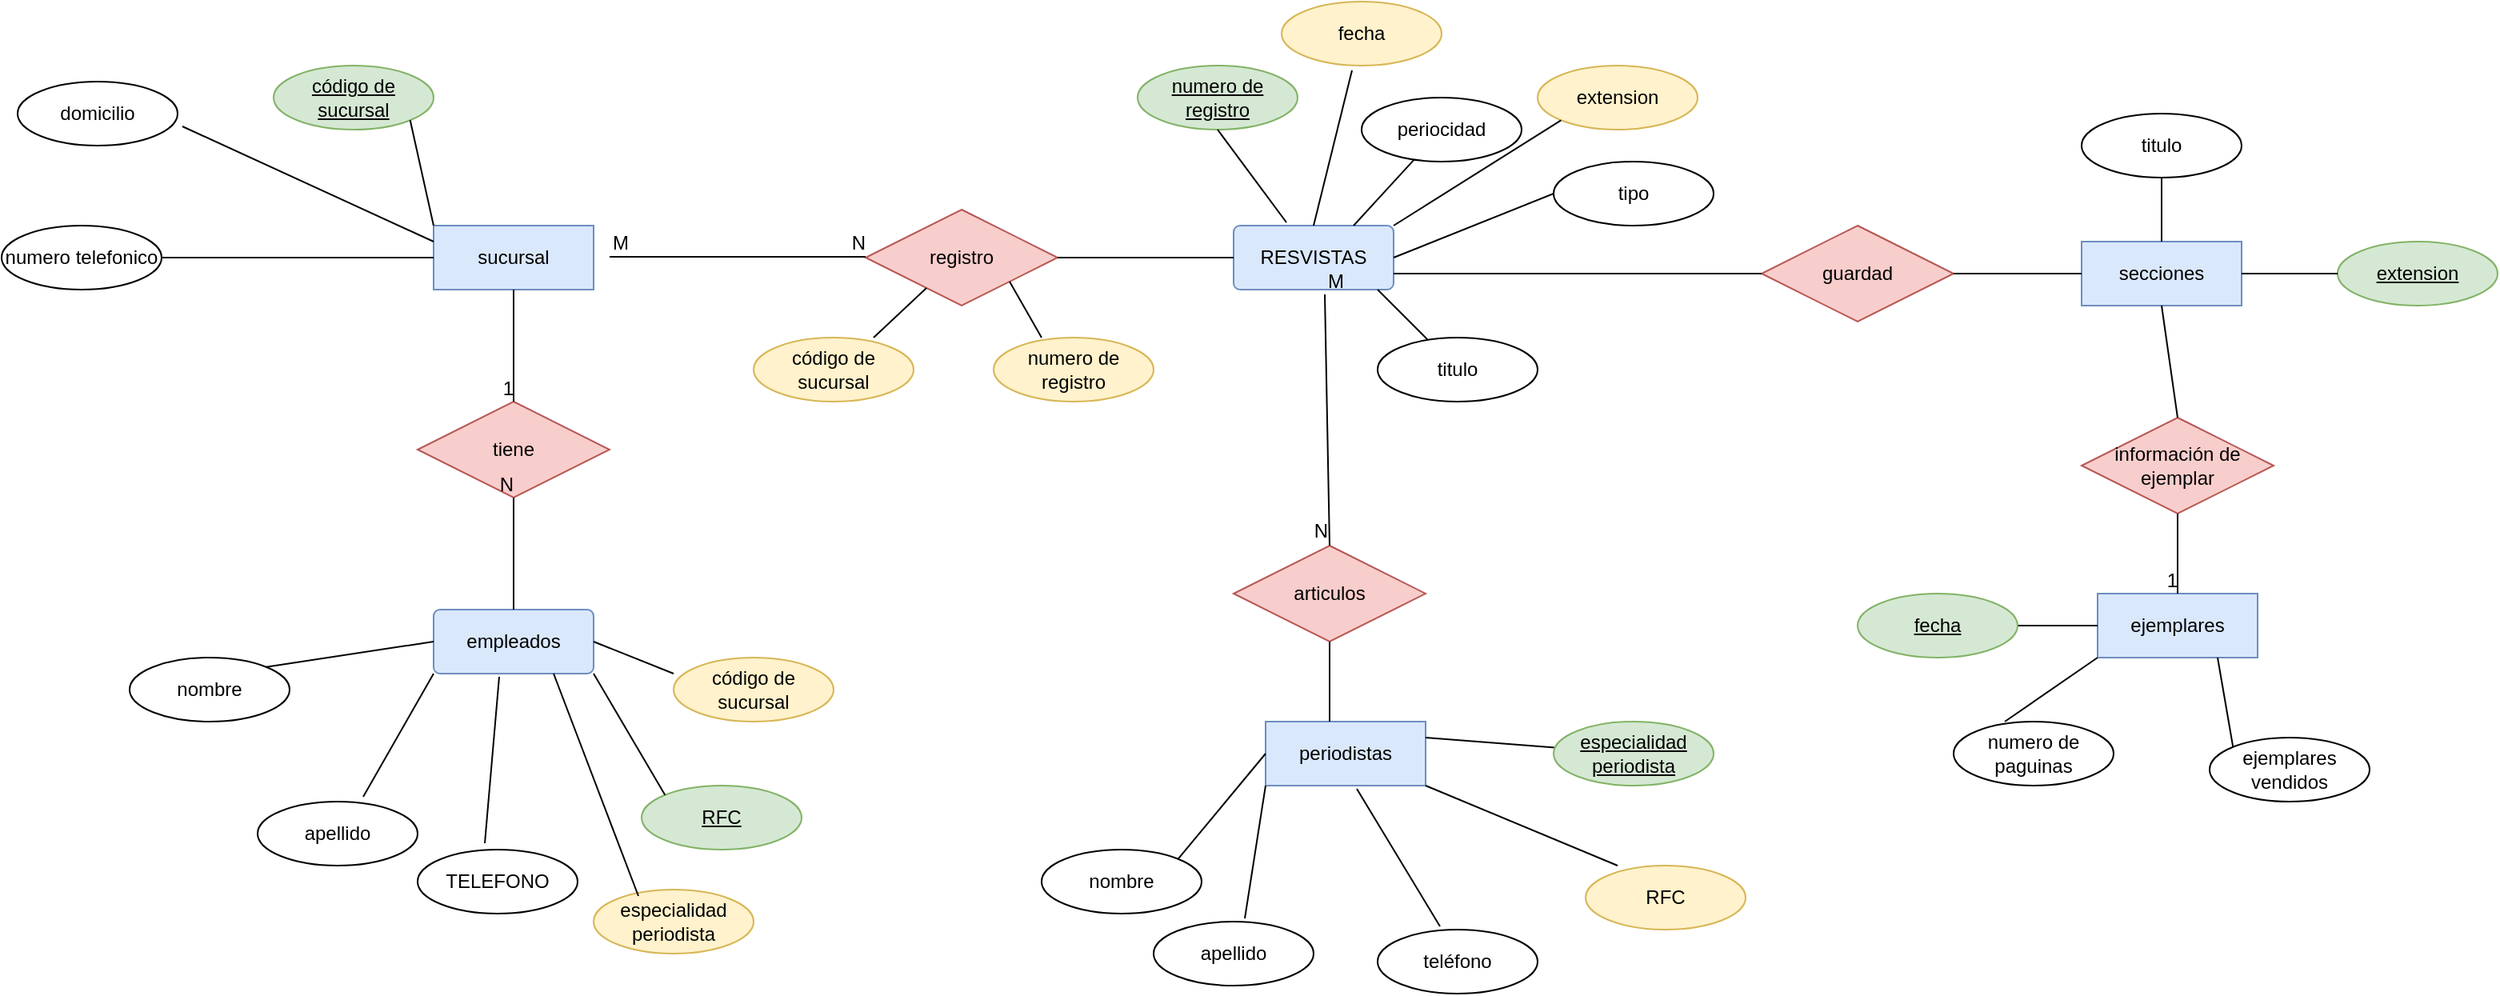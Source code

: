 <mxfile version="20.3.3" type="github">
  <diagram id="frmk01e6OhTMQ0rjIX1m" name="Página-1">
    <mxGraphModel dx="2249" dy="1963" grid="1" gridSize="10" guides="1" tooltips="1" connect="1" arrows="1" fold="1" page="1" pageScale="1" pageWidth="827" pageHeight="1169" math="0" shadow="0">
      <root>
        <mxCell id="0" />
        <mxCell id="1" parent="0" />
        <mxCell id="WXsgNVBY0Njwc3MzDoKF-1" value="sucursal" style="whiteSpace=wrap;html=1;align=center;fillColor=#dae8fc;strokeColor=#6c8ebf;" vertex="1" parent="1">
          <mxGeometry x="60" y="130" width="100" height="40" as="geometry" />
        </mxCell>
        <mxCell id="WXsgNVBY0Njwc3MzDoKF-3" value="empleados" style="rounded=1;arcSize=10;whiteSpace=wrap;html=1;align=center;fillColor=#dae8fc;strokeColor=#6c8ebf;" vertex="1" parent="1">
          <mxGeometry x="60" y="370" width="100" height="40" as="geometry" />
        </mxCell>
        <mxCell id="WXsgNVBY0Njwc3MzDoKF-4" value="RESVISTAS" style="rounded=1;arcSize=10;whiteSpace=wrap;html=1;align=center;fillColor=#dae8fc;strokeColor=#6c8ebf;" vertex="1" parent="1">
          <mxGeometry x="560" y="130" width="100" height="40" as="geometry" />
        </mxCell>
        <mxCell id="WXsgNVBY0Njwc3MzDoKF-5" value="domicilio" style="ellipse;whiteSpace=wrap;html=1;align=center;" vertex="1" parent="1">
          <mxGeometry x="-200" y="40" width="100" height="40" as="geometry" />
        </mxCell>
        <mxCell id="WXsgNVBY0Njwc3MzDoKF-6" value="numero telefonico" style="ellipse;whiteSpace=wrap;html=1;align=center;" vertex="1" parent="1">
          <mxGeometry x="-210" y="130" width="100" height="40" as="geometry" />
        </mxCell>
        <mxCell id="WXsgNVBY0Njwc3MzDoKF-10" value="código de sucursal" style="ellipse;whiteSpace=wrap;html=1;align=center;fontStyle=4;fillColor=#d5e8d4;strokeColor=#82b366;" vertex="1" parent="1">
          <mxGeometry x="-40" y="30" width="100" height="40" as="geometry" />
        </mxCell>
        <mxCell id="WXsgNVBY0Njwc3MzDoKF-11" value="" style="endArrow=none;html=1;rounded=0;exitX=1;exitY=1;exitDx=0;exitDy=0;entryX=0;entryY=0;entryDx=0;entryDy=0;" edge="1" parent="1" source="WXsgNVBY0Njwc3MzDoKF-10" target="WXsgNVBY0Njwc3MzDoKF-1">
          <mxGeometry width="50" height="50" relative="1" as="geometry">
            <mxPoint x="130" y="160" as="sourcePoint" />
            <mxPoint x="180" y="110" as="targetPoint" />
          </mxGeometry>
        </mxCell>
        <mxCell id="WXsgNVBY0Njwc3MzDoKF-12" value="" style="endArrow=none;html=1;rounded=0;entryX=0;entryY=0.25;entryDx=0;entryDy=0;exitX=1.03;exitY=0.7;exitDx=0;exitDy=0;exitPerimeter=0;" edge="1" parent="1" source="WXsgNVBY0Njwc3MzDoKF-5" target="WXsgNVBY0Njwc3MzDoKF-1">
          <mxGeometry width="50" height="50" relative="1" as="geometry">
            <mxPoint x="60" y="200" as="sourcePoint" />
            <mxPoint x="110" y="150" as="targetPoint" />
          </mxGeometry>
        </mxCell>
        <mxCell id="WXsgNVBY0Njwc3MzDoKF-13" value="" style="endArrow=none;html=1;rounded=0;entryX=0;entryY=0.5;entryDx=0;entryDy=0;exitX=1;exitY=0.5;exitDx=0;exitDy=0;" edge="1" parent="1" source="WXsgNVBY0Njwc3MzDoKF-6" target="WXsgNVBY0Njwc3MzDoKF-1">
          <mxGeometry width="50" height="50" relative="1" as="geometry">
            <mxPoint x="30" y="205" as="sourcePoint" />
            <mxPoint x="80" y="155" as="targetPoint" />
          </mxGeometry>
        </mxCell>
        <mxCell id="WXsgNVBY0Njwc3MzDoKF-17" value="nombre" style="ellipse;whiteSpace=wrap;html=1;align=center;" vertex="1" parent="1">
          <mxGeometry x="-130" y="400" width="100" height="40" as="geometry" />
        </mxCell>
        <mxCell id="WXsgNVBY0Njwc3MzDoKF-18" value="apellido" style="ellipse;whiteSpace=wrap;html=1;align=center;" vertex="1" parent="1">
          <mxGeometry x="-50" y="490" width="100" height="40" as="geometry" />
        </mxCell>
        <mxCell id="WXsgNVBY0Njwc3MzDoKF-19" value="TELEFONO" style="ellipse;whiteSpace=wrap;html=1;align=center;" vertex="1" parent="1">
          <mxGeometry x="50" y="520" width="100" height="40" as="geometry" />
        </mxCell>
        <mxCell id="WXsgNVBY0Njwc3MzDoKF-20" value="RFC" style="ellipse;whiteSpace=wrap;html=1;align=center;fontStyle=4;fillColor=#d5e8d4;strokeColor=#82b366;" vertex="1" parent="1">
          <mxGeometry x="190" y="480" width="100" height="40" as="geometry" />
        </mxCell>
        <mxCell id="WXsgNVBY0Njwc3MzDoKF-21" value="" style="endArrow=none;html=1;rounded=0;entryX=0;entryY=0.5;entryDx=0;entryDy=0;exitX=1;exitY=0;exitDx=0;exitDy=0;" edge="1" parent="1" source="WXsgNVBY0Njwc3MzDoKF-17" target="WXsgNVBY0Njwc3MzDoKF-3">
          <mxGeometry width="50" height="50" relative="1" as="geometry">
            <mxPoint x="60" y="410" as="sourcePoint" />
            <mxPoint x="110" y="360" as="targetPoint" />
          </mxGeometry>
        </mxCell>
        <mxCell id="WXsgNVBY0Njwc3MzDoKF-22" value="" style="endArrow=none;html=1;rounded=0;exitX=0.66;exitY=-0.075;exitDx=0;exitDy=0;exitPerimeter=0;entryX=0;entryY=1;entryDx=0;entryDy=0;" edge="1" parent="1" source="WXsgNVBY0Njwc3MzDoKF-18" target="WXsgNVBY0Njwc3MzDoKF-3">
          <mxGeometry width="50" height="50" relative="1" as="geometry">
            <mxPoint x="90" y="470" as="sourcePoint" />
            <mxPoint x="140" y="420" as="targetPoint" />
          </mxGeometry>
        </mxCell>
        <mxCell id="WXsgNVBY0Njwc3MzDoKF-23" value="" style="endArrow=none;html=1;rounded=0;exitX=0.42;exitY=-0.1;exitDx=0;exitDy=0;exitPerimeter=0;entryX=0.41;entryY=1.05;entryDx=0;entryDy=0;entryPerimeter=0;" edge="1" parent="1" source="WXsgNVBY0Njwc3MzDoKF-19" target="WXsgNVBY0Njwc3MzDoKF-3">
          <mxGeometry width="50" height="50" relative="1" as="geometry">
            <mxPoint x="180" y="470" as="sourcePoint" />
            <mxPoint x="230" y="420" as="targetPoint" />
          </mxGeometry>
        </mxCell>
        <mxCell id="WXsgNVBY0Njwc3MzDoKF-24" value="" style="endArrow=none;html=1;rounded=0;exitX=0;exitY=0;exitDx=0;exitDy=0;entryX=1;entryY=1;entryDx=0;entryDy=0;" edge="1" parent="1" source="WXsgNVBY0Njwc3MzDoKF-20" target="WXsgNVBY0Njwc3MzDoKF-3">
          <mxGeometry width="50" height="50" relative="1" as="geometry">
            <mxPoint x="280" y="430" as="sourcePoint" />
            <mxPoint x="330" y="380" as="targetPoint" />
          </mxGeometry>
        </mxCell>
        <mxCell id="WXsgNVBY0Njwc3MzDoKF-25" value="tiene" style="shape=rhombus;perimeter=rhombusPerimeter;whiteSpace=wrap;html=1;align=center;fillColor=#f8cecc;strokeColor=#b85450;" vertex="1" parent="1">
          <mxGeometry x="50" y="240" width="120" height="60" as="geometry" />
        </mxCell>
        <mxCell id="WXsgNVBY0Njwc3MzDoKF-32" value="registro" style="shape=rhombus;perimeter=rhombusPerimeter;whiteSpace=wrap;html=1;align=center;fillColor=#f8cecc;strokeColor=#b85450;" vertex="1" parent="1">
          <mxGeometry x="330" y="120" width="120" height="60" as="geometry" />
        </mxCell>
        <mxCell id="WXsgNVBY0Njwc3MzDoKF-40" value="tipo" style="ellipse;whiteSpace=wrap;html=1;align=center;" vertex="1" parent="1">
          <mxGeometry x="760" y="90" width="100" height="40" as="geometry" />
        </mxCell>
        <mxCell id="WXsgNVBY0Njwc3MzDoKF-41" value="titulo" style="ellipse;whiteSpace=wrap;html=1;align=center;" vertex="1" parent="1">
          <mxGeometry x="650" y="200" width="100" height="40" as="geometry" />
        </mxCell>
        <mxCell id="WXsgNVBY0Njwc3MzDoKF-42" value="numero de registro" style="ellipse;whiteSpace=wrap;html=1;align=center;fontStyle=4;fillColor=#d5e8d4;strokeColor=#82b366;" vertex="1" parent="1">
          <mxGeometry x="500" y="30" width="100" height="40" as="geometry" />
        </mxCell>
        <mxCell id="WXsgNVBY0Njwc3MzDoKF-43" value="articulos" style="shape=rhombus;perimeter=rhombusPerimeter;whiteSpace=wrap;html=1;align=center;fillColor=#f8cecc;strokeColor=#b85450;" vertex="1" parent="1">
          <mxGeometry x="560" y="330" width="120" height="60" as="geometry" />
        </mxCell>
        <mxCell id="WXsgNVBY0Njwc3MzDoKF-44" value="periodistas" style="whiteSpace=wrap;html=1;align=center;fillColor=#dae8fc;strokeColor=#6c8ebf;" vertex="1" parent="1">
          <mxGeometry x="580" y="440" width="100" height="40" as="geometry" />
        </mxCell>
        <mxCell id="WXsgNVBY0Njwc3MzDoKF-45" value="nombre" style="ellipse;whiteSpace=wrap;html=1;align=center;" vertex="1" parent="1">
          <mxGeometry x="440" y="520" width="100" height="40" as="geometry" />
        </mxCell>
        <mxCell id="WXsgNVBY0Njwc3MzDoKF-46" value="apellido" style="ellipse;whiteSpace=wrap;html=1;align=center;" vertex="1" parent="1">
          <mxGeometry x="510" y="565" width="100" height="40" as="geometry" />
        </mxCell>
        <mxCell id="WXsgNVBY0Njwc3MzDoKF-47" value="teléfono" style="ellipse;whiteSpace=wrap;html=1;align=center;" vertex="1" parent="1">
          <mxGeometry x="650" y="570" width="100" height="40" as="geometry" />
        </mxCell>
        <mxCell id="WXsgNVBY0Njwc3MzDoKF-48" value="RFC" style="ellipse;whiteSpace=wrap;html=1;align=center;fillColor=#fff2cc;strokeColor=#d6b656;" vertex="1" parent="1">
          <mxGeometry x="780" y="530" width="100" height="40" as="geometry" />
        </mxCell>
        <mxCell id="WXsgNVBY0Njwc3MzDoKF-50" value="" style="endArrow=none;html=1;rounded=0;exitX=1;exitY=0;exitDx=0;exitDy=0;entryX=0;entryY=0.5;entryDx=0;entryDy=0;" edge="1" parent="1" source="WXsgNVBY0Njwc3MzDoKF-45" target="WXsgNVBY0Njwc3MzDoKF-44">
          <mxGeometry width="50" height="50" relative="1" as="geometry">
            <mxPoint x="520" y="485" as="sourcePoint" />
            <mxPoint x="570" y="435" as="targetPoint" />
          </mxGeometry>
        </mxCell>
        <mxCell id="WXsgNVBY0Njwc3MzDoKF-51" value="" style="endArrow=none;html=1;rounded=0;exitX=0.57;exitY=-0.05;exitDx=0;exitDy=0;exitPerimeter=0;entryX=0;entryY=1;entryDx=0;entryDy=0;" edge="1" parent="1" source="WXsgNVBY0Njwc3MzDoKF-46" target="WXsgNVBY0Njwc3MzDoKF-44">
          <mxGeometry width="50" height="50" relative="1" as="geometry">
            <mxPoint x="530" y="550" as="sourcePoint" />
            <mxPoint x="580" y="500" as="targetPoint" />
          </mxGeometry>
        </mxCell>
        <mxCell id="WXsgNVBY0Njwc3MzDoKF-52" value="" style="endArrow=none;html=1;rounded=0;exitX=0.39;exitY=-0.05;exitDx=0;exitDy=0;entryX=0.57;entryY=1.05;entryDx=0;entryDy=0;entryPerimeter=0;exitPerimeter=0;" edge="1" parent="1" source="WXsgNVBY0Njwc3MzDoKF-47" target="WXsgNVBY0Njwc3MzDoKF-44">
          <mxGeometry width="50" height="50" relative="1" as="geometry">
            <mxPoint x="595" y="540" as="sourcePoint" />
            <mxPoint x="645" y="490" as="targetPoint" />
          </mxGeometry>
        </mxCell>
        <mxCell id="WXsgNVBY0Njwc3MzDoKF-53" value="" style="endArrow=none;html=1;rounded=0;exitX=1;exitY=1;exitDx=0;exitDy=0;entryX=0.2;entryY=0;entryDx=0;entryDy=0;entryPerimeter=0;" edge="1" parent="1" source="WXsgNVBY0Njwc3MzDoKF-44" target="WXsgNVBY0Njwc3MzDoKF-48">
          <mxGeometry width="50" height="50" relative="1" as="geometry">
            <mxPoint x="660" y="525" as="sourcePoint" />
            <mxPoint x="710" y="475" as="targetPoint" />
          </mxGeometry>
        </mxCell>
        <mxCell id="WXsgNVBY0Njwc3MzDoKF-54" value="" style="endArrow=none;html=1;rounded=0;exitX=1;exitY=0.25;exitDx=0;exitDy=0;" edge="1" parent="1" source="WXsgNVBY0Njwc3MzDoKF-44" target="WXsgNVBY0Njwc3MzDoKF-109">
          <mxGeometry width="50" height="50" relative="1" as="geometry">
            <mxPoint x="680" y="450" as="sourcePoint" />
            <mxPoint x="761" y="453" as="targetPoint" />
          </mxGeometry>
        </mxCell>
        <mxCell id="WXsgNVBY0Njwc3MzDoKF-57" value="" style="endArrow=none;html=1;rounded=0;entryX=0.5;entryY=1;entryDx=0;entryDy=0;exitX=0.4;exitY=0;exitDx=0;exitDy=0;exitPerimeter=0;" edge="1" parent="1" source="WXsgNVBY0Njwc3MzDoKF-44" target="WXsgNVBY0Njwc3MzDoKF-43">
          <mxGeometry width="50" height="50" relative="1" as="geometry">
            <mxPoint x="530" y="440" as="sourcePoint" />
            <mxPoint x="580" y="390" as="targetPoint" />
          </mxGeometry>
        </mxCell>
        <mxCell id="WXsgNVBY0Njwc3MzDoKF-58" value="" style="endArrow=none;html=1;rounded=0;exitX=0.33;exitY=-0.05;exitDx=0;exitDy=0;exitPerimeter=0;entryX=0.5;entryY=1;entryDx=0;entryDy=0;" edge="1" parent="1" source="WXsgNVBY0Njwc3MzDoKF-4" target="WXsgNVBY0Njwc3MzDoKF-42">
          <mxGeometry width="50" height="50" relative="1" as="geometry">
            <mxPoint x="590" y="160" as="sourcePoint" />
            <mxPoint x="640" y="110" as="targetPoint" />
          </mxGeometry>
        </mxCell>
        <mxCell id="WXsgNVBY0Njwc3MzDoKF-60" value="" style="endArrow=none;html=1;rounded=0;exitX=1;exitY=0.5;exitDx=0;exitDy=0;entryX=0;entryY=0.5;entryDx=0;entryDy=0;" edge="1" parent="1" source="WXsgNVBY0Njwc3MzDoKF-4" target="WXsgNVBY0Njwc3MzDoKF-40">
          <mxGeometry width="50" height="50" relative="1" as="geometry">
            <mxPoint x="660" y="190" as="sourcePoint" />
            <mxPoint x="710" y="140" as="targetPoint" />
          </mxGeometry>
        </mxCell>
        <mxCell id="WXsgNVBY0Njwc3MzDoKF-61" value="" style="endArrow=none;html=1;rounded=0;exitX=0.9;exitY=1;exitDx=0;exitDy=0;exitPerimeter=0;" edge="1" parent="1" source="WXsgNVBY0Njwc3MzDoKF-4" target="WXsgNVBY0Njwc3MzDoKF-41">
          <mxGeometry width="50" height="50" relative="1" as="geometry">
            <mxPoint x="640" y="260" as="sourcePoint" />
            <mxPoint x="690" y="210" as="targetPoint" />
          </mxGeometry>
        </mxCell>
        <mxCell id="WXsgNVBY0Njwc3MzDoKF-62" value="" style="endArrow=none;html=1;rounded=0;exitX=0.5;exitY=1;exitDx=0;exitDy=0;entryX=0.5;entryY=0;entryDx=0;entryDy=0;" edge="1" parent="1" source="WXsgNVBY0Njwc3MzDoKF-1" target="WXsgNVBY0Njwc3MzDoKF-25">
          <mxGeometry relative="1" as="geometry">
            <mxPoint x="60" y="210" as="sourcePoint" />
            <mxPoint x="220" y="210" as="targetPoint" />
          </mxGeometry>
        </mxCell>
        <mxCell id="WXsgNVBY0Njwc3MzDoKF-63" value="1" style="resizable=0;html=1;align=right;verticalAlign=bottom;" connectable="0" vertex="1" parent="WXsgNVBY0Njwc3MzDoKF-62">
          <mxGeometry x="1" relative="1" as="geometry" />
        </mxCell>
        <mxCell id="WXsgNVBY0Njwc3MzDoKF-64" value="" style="endArrow=none;html=1;rounded=0;exitX=0.5;exitY=0;exitDx=0;exitDy=0;entryX=0.5;entryY=1;entryDx=0;entryDy=0;" edge="1" parent="1" source="WXsgNVBY0Njwc3MzDoKF-3" target="WXsgNVBY0Njwc3MzDoKF-25">
          <mxGeometry relative="1" as="geometry">
            <mxPoint x="90" y="350" as="sourcePoint" />
            <mxPoint x="110" y="320" as="targetPoint" />
          </mxGeometry>
        </mxCell>
        <mxCell id="WXsgNVBY0Njwc3MzDoKF-65" value="N" style="resizable=0;html=1;align=right;verticalAlign=bottom;" connectable="0" vertex="1" parent="WXsgNVBY0Njwc3MzDoKF-64">
          <mxGeometry x="1" relative="1" as="geometry" />
        </mxCell>
        <mxCell id="WXsgNVBY0Njwc3MzDoKF-67" value="" style="endArrow=none;html=1;rounded=0;" edge="1" parent="1">
          <mxGeometry relative="1" as="geometry">
            <mxPoint x="170" y="149.5" as="sourcePoint" />
            <mxPoint x="330" y="149.5" as="targetPoint" />
          </mxGeometry>
        </mxCell>
        <mxCell id="WXsgNVBY0Njwc3MzDoKF-68" value="M" style="resizable=0;html=1;align=left;verticalAlign=bottom;" connectable="0" vertex="1" parent="WXsgNVBY0Njwc3MzDoKF-67">
          <mxGeometry x="-1" relative="1" as="geometry" />
        </mxCell>
        <mxCell id="WXsgNVBY0Njwc3MzDoKF-69" value="N" style="resizable=0;html=1;align=right;verticalAlign=bottom;" connectable="0" vertex="1" parent="WXsgNVBY0Njwc3MzDoKF-67">
          <mxGeometry x="1" relative="1" as="geometry" />
        </mxCell>
        <mxCell id="WXsgNVBY0Njwc3MzDoKF-72" value="código de sucursal" style="ellipse;whiteSpace=wrap;html=1;align=center;fillColor=#fff2cc;strokeColor=#d6b656;" vertex="1" parent="1">
          <mxGeometry x="210" y="400" width="100" height="40" as="geometry" />
        </mxCell>
        <mxCell id="WXsgNVBY0Njwc3MzDoKF-73" value="" style="endArrow=none;html=1;rounded=0;exitX=1;exitY=0.5;exitDx=0;exitDy=0;entryX=0;entryY=0.25;entryDx=0;entryDy=0;entryPerimeter=0;" edge="1" parent="1" source="WXsgNVBY0Njwc3MzDoKF-3" target="WXsgNVBY0Njwc3MzDoKF-72">
          <mxGeometry width="50" height="50" relative="1" as="geometry">
            <mxPoint x="170" y="390" as="sourcePoint" />
            <mxPoint x="220" y="340" as="targetPoint" />
          </mxGeometry>
        </mxCell>
        <mxCell id="WXsgNVBY0Njwc3MzDoKF-74" value="especialidad periodista" style="ellipse;whiteSpace=wrap;html=1;align=center;fillColor=#fff2cc;strokeColor=#d6b656;" vertex="1" parent="1">
          <mxGeometry x="160" y="545" width="100" height="40" as="geometry" />
        </mxCell>
        <mxCell id="WXsgNVBY0Njwc3MzDoKF-75" value="" style="endArrow=none;html=1;rounded=0;exitX=0.28;exitY=0.1;exitDx=0;exitDy=0;exitPerimeter=0;entryX=0.75;entryY=1;entryDx=0;entryDy=0;" edge="1" parent="1" source="WXsgNVBY0Njwc3MzDoKF-74" target="WXsgNVBY0Njwc3MzDoKF-3">
          <mxGeometry width="50" height="50" relative="1" as="geometry">
            <mxPoint x="150" y="535" as="sourcePoint" />
            <mxPoint x="200" y="485" as="targetPoint" />
          </mxGeometry>
        </mxCell>
        <mxCell id="WXsgNVBY0Njwc3MzDoKF-76" value="código de sucursal" style="ellipse;whiteSpace=wrap;html=1;align=center;fillColor=#fff2cc;strokeColor=#d6b656;" vertex="1" parent="1">
          <mxGeometry x="260" y="200" width="100" height="40" as="geometry" />
        </mxCell>
        <mxCell id="WXsgNVBY0Njwc3MzDoKF-80" value="numero de registro" style="ellipse;whiteSpace=wrap;html=1;align=center;fillColor=#fff2cc;strokeColor=#d6b656;" vertex="1" parent="1">
          <mxGeometry x="410" y="200" width="100" height="40" as="geometry" />
        </mxCell>
        <mxCell id="WXsgNVBY0Njwc3MzDoKF-81" value="" style="endArrow=none;html=1;rounded=0;exitX=1;exitY=0.5;exitDx=0;exitDy=0;entryX=0;entryY=0.5;entryDx=0;entryDy=0;" edge="1" parent="1" source="WXsgNVBY0Njwc3MzDoKF-32" target="WXsgNVBY0Njwc3MzDoKF-4">
          <mxGeometry width="50" height="50" relative="1" as="geometry">
            <mxPoint x="470" y="160" as="sourcePoint" />
            <mxPoint x="520" y="110" as="targetPoint" />
          </mxGeometry>
        </mxCell>
        <mxCell id="WXsgNVBY0Njwc3MzDoKF-82" value="" style="endArrow=none;html=1;rounded=0;exitX=0.75;exitY=0;exitDx=0;exitDy=0;exitPerimeter=0;entryX=0.317;entryY=0.817;entryDx=0;entryDy=0;entryPerimeter=0;" edge="1" parent="1" source="WXsgNVBY0Njwc3MzDoKF-76" target="WXsgNVBY0Njwc3MzDoKF-32">
          <mxGeometry width="50" height="50" relative="1" as="geometry">
            <mxPoint x="320" y="210" as="sourcePoint" />
            <mxPoint x="370" y="160" as="targetPoint" />
          </mxGeometry>
        </mxCell>
        <mxCell id="WXsgNVBY0Njwc3MzDoKF-83" value="" style="endArrow=none;html=1;rounded=0;exitX=1;exitY=1;exitDx=0;exitDy=0;entryX=0.3;entryY=0;entryDx=0;entryDy=0;entryPerimeter=0;" edge="1" parent="1" source="WXsgNVBY0Njwc3MzDoKF-32" target="WXsgNVBY0Njwc3MzDoKF-80">
          <mxGeometry width="50" height="50" relative="1" as="geometry">
            <mxPoint x="420" y="200" as="sourcePoint" />
            <mxPoint x="470" y="150" as="targetPoint" />
          </mxGeometry>
        </mxCell>
        <mxCell id="WXsgNVBY0Njwc3MzDoKF-84" value="" style="endArrow=none;html=1;rounded=0;entryX=0.5;entryY=0;entryDx=0;entryDy=0;exitX=0.57;exitY=1.075;exitDx=0;exitDy=0;exitPerimeter=0;" edge="1" parent="1" source="WXsgNVBY0Njwc3MzDoKF-4" target="WXsgNVBY0Njwc3MzDoKF-43">
          <mxGeometry relative="1" as="geometry">
            <mxPoint x="540" y="269.5" as="sourcePoint" />
            <mxPoint x="700" y="269.5" as="targetPoint" />
          </mxGeometry>
        </mxCell>
        <mxCell id="WXsgNVBY0Njwc3MzDoKF-85" value="M" style="resizable=0;html=1;align=left;verticalAlign=bottom;" connectable="0" vertex="1" parent="WXsgNVBY0Njwc3MzDoKF-84">
          <mxGeometry x="-1" relative="1" as="geometry" />
        </mxCell>
        <mxCell id="WXsgNVBY0Njwc3MzDoKF-86" value="N" style="resizable=0;html=1;align=right;verticalAlign=bottom;" connectable="0" vertex="1" parent="WXsgNVBY0Njwc3MzDoKF-84">
          <mxGeometry x="1" relative="1" as="geometry" />
        </mxCell>
        <mxCell id="WXsgNVBY0Njwc3MzDoKF-88" value="secciones" style="whiteSpace=wrap;html=1;align=center;fillColor=#dae8fc;strokeColor=#6c8ebf;" vertex="1" parent="1">
          <mxGeometry x="1090" y="140" width="100" height="40" as="geometry" />
        </mxCell>
        <mxCell id="WXsgNVBY0Njwc3MzDoKF-89" value="ejemplares" style="whiteSpace=wrap;html=1;align=center;fillColor=#dae8fc;strokeColor=#6c8ebf;" vertex="1" parent="1">
          <mxGeometry x="1100" y="360" width="100" height="40" as="geometry" />
        </mxCell>
        <mxCell id="WXsgNVBY0Njwc3MzDoKF-90" value="guardad" style="shape=rhombus;perimeter=rhombusPerimeter;whiteSpace=wrap;html=1;align=center;fillColor=#f8cecc;strokeColor=#b85450;" vertex="1" parent="1">
          <mxGeometry x="890" y="130" width="120" height="60" as="geometry" />
        </mxCell>
        <mxCell id="WXsgNVBY0Njwc3MzDoKF-91" value="periocidad" style="ellipse;whiteSpace=wrap;html=1;align=center;" vertex="1" parent="1">
          <mxGeometry x="640" y="50" width="100" height="40" as="geometry" />
        </mxCell>
        <mxCell id="WXsgNVBY0Njwc3MzDoKF-93" value="extension" style="ellipse;whiteSpace=wrap;html=1;align=center;fontStyle=4;fillColor=#d5e8d4;strokeColor=#82b366;" vertex="1" parent="1">
          <mxGeometry x="1250" y="140" width="100" height="40" as="geometry" />
        </mxCell>
        <mxCell id="WXsgNVBY0Njwc3MzDoKF-96" value="información de ejemplar" style="shape=rhombus;perimeter=rhombusPerimeter;whiteSpace=wrap;html=1;align=center;fillColor=#f8cecc;strokeColor=#b85450;" vertex="1" parent="1">
          <mxGeometry x="1090" y="250" width="120" height="60" as="geometry" />
        </mxCell>
        <mxCell id="WXsgNVBY0Njwc3MzDoKF-97" value="" style="endArrow=none;html=1;rounded=0;entryX=0;entryY=0.5;entryDx=0;entryDy=0;exitX=1;exitY=0.75;exitDx=0;exitDy=0;" edge="1" parent="1" source="WXsgNVBY0Njwc3MzDoKF-4" target="WXsgNVBY0Njwc3MzDoKF-90">
          <mxGeometry width="50" height="50" relative="1" as="geometry">
            <mxPoint x="760" y="190" as="sourcePoint" />
            <mxPoint x="810" y="140" as="targetPoint" />
          </mxGeometry>
        </mxCell>
        <mxCell id="WXsgNVBY0Njwc3MzDoKF-98" value="" style="endArrow=none;html=1;rounded=0;entryX=0;entryY=0.5;entryDx=0;entryDy=0;exitX=1;exitY=0.5;exitDx=0;exitDy=0;" edge="1" parent="1" source="WXsgNVBY0Njwc3MzDoKF-90" target="WXsgNVBY0Njwc3MzDoKF-88">
          <mxGeometry width="50" height="50" relative="1" as="geometry">
            <mxPoint x="1030" y="210" as="sourcePoint" />
            <mxPoint x="1080" y="160" as="targetPoint" />
          </mxGeometry>
        </mxCell>
        <mxCell id="WXsgNVBY0Njwc3MzDoKF-101" value="" style="endArrow=none;html=1;rounded=0;entryX=0.5;entryY=1;entryDx=0;entryDy=0;exitX=0.5;exitY=0;exitDx=0;exitDy=0;" edge="1" parent="1" source="WXsgNVBY0Njwc3MzDoKF-88">
          <mxGeometry width="50" height="50" relative="1" as="geometry">
            <mxPoint x="1100" y="150" as="sourcePoint" />
            <mxPoint x="1140" y="100" as="targetPoint" />
          </mxGeometry>
        </mxCell>
        <mxCell id="WXsgNVBY0Njwc3MzDoKF-102" value="" style="endArrow=none;html=1;rounded=0;entryX=0;entryY=0.5;entryDx=0;entryDy=0;exitX=1;exitY=0.5;exitDx=0;exitDy=0;" edge="1" parent="1" source="WXsgNVBY0Njwc3MzDoKF-88" target="WXsgNVBY0Njwc3MzDoKF-93">
          <mxGeometry width="50" height="50" relative="1" as="geometry">
            <mxPoint x="1160" y="190" as="sourcePoint" />
            <mxPoint x="1210" y="140" as="targetPoint" />
          </mxGeometry>
        </mxCell>
        <mxCell id="WXsgNVBY0Njwc3MzDoKF-103" value="numero de paguinas" style="ellipse;whiteSpace=wrap;html=1;align=center;" vertex="1" parent="1">
          <mxGeometry x="1010" y="440" width="100" height="40" as="geometry" />
        </mxCell>
        <mxCell id="WXsgNVBY0Njwc3MzDoKF-105" value="ejemplares vendidos" style="ellipse;whiteSpace=wrap;html=1;align=center;" vertex="1" parent="1">
          <mxGeometry x="1170" y="450" width="100" height="40" as="geometry" />
        </mxCell>
        <mxCell id="WXsgNVBY0Njwc3MzDoKF-106" value="" style="endArrow=none;html=1;rounded=0;entryX=0;entryY=0.5;entryDx=0;entryDy=0;exitX=1;exitY=0.5;exitDx=0;exitDy=0;" edge="1" parent="1" target="WXsgNVBY0Njwc3MzDoKF-89">
          <mxGeometry width="50" height="50" relative="1" as="geometry">
            <mxPoint x="1050" y="380" as="sourcePoint" />
            <mxPoint x="1030" y="290" as="targetPoint" />
          </mxGeometry>
        </mxCell>
        <mxCell id="WXsgNVBY0Njwc3MzDoKF-107" value="" style="endArrow=none;html=1;rounded=0;entryX=0;entryY=1;entryDx=0;entryDy=0;exitX=0.32;exitY=0;exitDx=0;exitDy=0;exitPerimeter=0;" edge="1" parent="1" source="WXsgNVBY0Njwc3MzDoKF-103" target="WXsgNVBY0Njwc3MzDoKF-89">
          <mxGeometry width="50" height="50" relative="1" as="geometry">
            <mxPoint x="1030" y="450" as="sourcePoint" />
            <mxPoint x="1080" y="400" as="targetPoint" />
          </mxGeometry>
        </mxCell>
        <mxCell id="WXsgNVBY0Njwc3MzDoKF-108" value="" style="endArrow=none;html=1;rounded=0;entryX=0.75;entryY=1;entryDx=0;entryDy=0;exitX=0;exitY=0;exitDx=0;exitDy=0;" edge="1" parent="1" source="WXsgNVBY0Njwc3MzDoKF-105" target="WXsgNVBY0Njwc3MzDoKF-89">
          <mxGeometry width="50" height="50" relative="1" as="geometry">
            <mxPoint x="1125" y="460" as="sourcePoint" />
            <mxPoint x="1175" y="410" as="targetPoint" />
          </mxGeometry>
        </mxCell>
        <mxCell id="WXsgNVBY0Njwc3MzDoKF-109" value="especialidad periodista" style="ellipse;whiteSpace=wrap;html=1;align=center;fontStyle=4;fillColor=#d5e8d4;strokeColor=#82b366;" vertex="1" parent="1">
          <mxGeometry x="760" y="440" width="100" height="40" as="geometry" />
        </mxCell>
        <mxCell id="WXsgNVBY0Njwc3MzDoKF-110" value="" style="endArrow=none;html=1;rounded=0;exitX=0.75;exitY=0;exitDx=0;exitDy=0;" edge="1" parent="1" source="WXsgNVBY0Njwc3MzDoKF-4" target="WXsgNVBY0Njwc3MzDoKF-91">
          <mxGeometry width="50" height="50" relative="1" as="geometry">
            <mxPoint x="640" y="135" as="sourcePoint" />
            <mxPoint x="690" y="85" as="targetPoint" />
          </mxGeometry>
        </mxCell>
        <mxCell id="WXsgNVBY0Njwc3MzDoKF-111" value="fecha" style="ellipse;whiteSpace=wrap;html=1;align=center;fontStyle=4;fillColor=#d5e8d4;strokeColor=#82b366;" vertex="1" parent="1">
          <mxGeometry x="950" y="360" width="100" height="40" as="geometry" />
        </mxCell>
        <mxCell id="WXsgNVBY0Njwc3MzDoKF-113" value="" style="endArrow=none;html=1;rounded=0;exitX=0.5;exitY=1;exitDx=0;exitDy=0;entryX=0.5;entryY=0;entryDx=0;entryDy=0;" edge="1" parent="1" source="WXsgNVBY0Njwc3MzDoKF-96" target="WXsgNVBY0Njwc3MzDoKF-89">
          <mxGeometry relative="1" as="geometry">
            <mxPoint x="1030" y="340" as="sourcePoint" />
            <mxPoint x="1150" y="350" as="targetPoint" />
          </mxGeometry>
        </mxCell>
        <mxCell id="WXsgNVBY0Njwc3MzDoKF-114" value="1" style="resizable=0;html=1;align=right;verticalAlign=bottom;" connectable="0" vertex="1" parent="WXsgNVBY0Njwc3MzDoKF-113">
          <mxGeometry x="1" relative="1" as="geometry" />
        </mxCell>
        <mxCell id="WXsgNVBY0Njwc3MzDoKF-118" value="" style="endArrow=none;html=1;rounded=0;exitX=0.5;exitY=0;exitDx=0;exitDy=0;entryX=0.5;entryY=1;entryDx=0;entryDy=0;" edge="1" parent="1" source="WXsgNVBY0Njwc3MzDoKF-96" target="WXsgNVBY0Njwc3MzDoKF-88">
          <mxGeometry width="50" height="50" relative="1" as="geometry">
            <mxPoint x="1130" y="245" as="sourcePoint" />
            <mxPoint x="1180" y="195" as="targetPoint" />
          </mxGeometry>
        </mxCell>
        <mxCell id="WXsgNVBY0Njwc3MzDoKF-119" value="fecha" style="ellipse;whiteSpace=wrap;html=1;align=center;fillColor=#fff2cc;strokeColor=#d6b656;" vertex="1" parent="1">
          <mxGeometry x="590" y="-10" width="100" height="40" as="geometry" />
        </mxCell>
        <mxCell id="WXsgNVBY0Njwc3MzDoKF-120" value="extension" style="ellipse;whiteSpace=wrap;html=1;align=center;fillColor=#fff2cc;strokeColor=#d6b656;" vertex="1" parent="1">
          <mxGeometry x="750" y="30" width="100" height="40" as="geometry" />
        </mxCell>
        <mxCell id="WXsgNVBY0Njwc3MzDoKF-121" value="" style="endArrow=none;html=1;rounded=0;exitX=0.5;exitY=0;exitDx=0;exitDy=0;entryX=0.44;entryY=1.075;entryDx=0;entryDy=0;entryPerimeter=0;" edge="1" parent="1" source="WXsgNVBY0Njwc3MzDoKF-4" target="WXsgNVBY0Njwc3MzDoKF-119">
          <mxGeometry width="50" height="50" relative="1" as="geometry">
            <mxPoint x="595" y="110" as="sourcePoint" />
            <mxPoint x="645" y="60" as="targetPoint" />
          </mxGeometry>
        </mxCell>
        <mxCell id="WXsgNVBY0Njwc3MzDoKF-122" value="" style="endArrow=none;html=1;rounded=0;entryX=0;entryY=1;entryDx=0;entryDy=0;exitX=1;exitY=0;exitDx=0;exitDy=0;" edge="1" parent="1" source="WXsgNVBY0Njwc3MzDoKF-4" target="WXsgNVBY0Njwc3MzDoKF-120">
          <mxGeometry width="50" height="50" relative="1" as="geometry">
            <mxPoint x="670" y="140" as="sourcePoint" />
            <mxPoint x="710" y="100" as="targetPoint" />
          </mxGeometry>
        </mxCell>
        <mxCell id="WXsgNVBY0Njwc3MzDoKF-123" value="titulo" style="ellipse;whiteSpace=wrap;html=1;align=center;" vertex="1" parent="1">
          <mxGeometry x="1090" y="60" width="100" height="40" as="geometry" />
        </mxCell>
      </root>
    </mxGraphModel>
  </diagram>
</mxfile>
